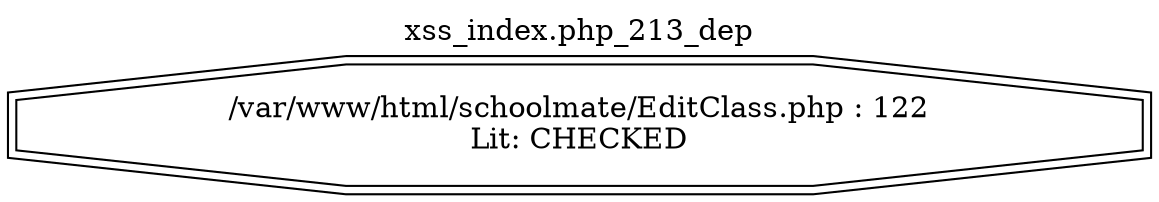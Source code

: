 digraph cfg {
  label="xss_index.php_213_dep";
  labelloc=t;
  n1 [shape=doubleoctagon, label="/var/www/html/schoolmate/EditClass.php : 122\nLit: CHECKED\n"];
}
